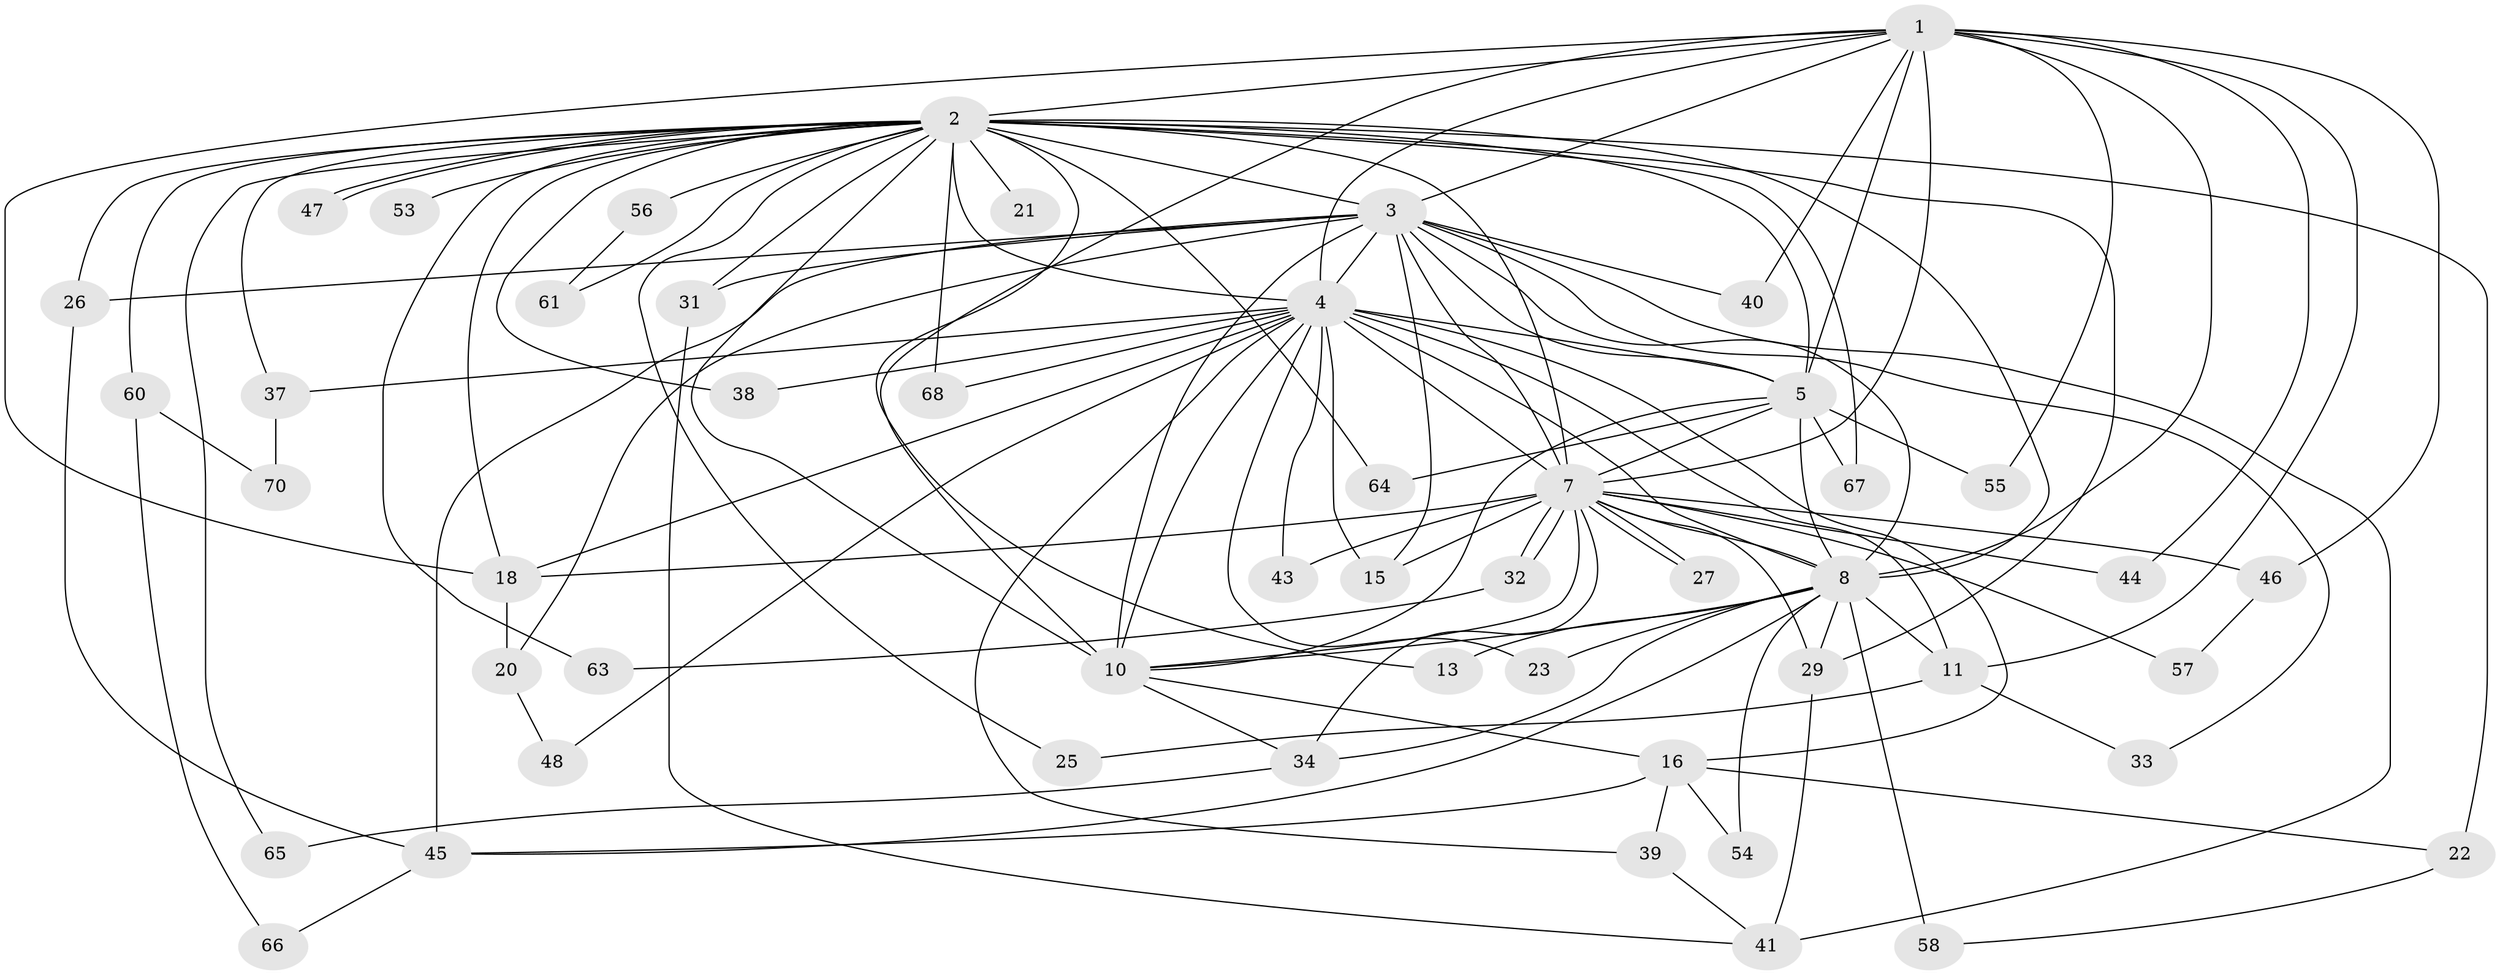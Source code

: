 // Generated by graph-tools (version 1.1) at 2025/51/02/27/25 19:51:50]
// undirected, 51 vertices, 120 edges
graph export_dot {
graph [start="1"]
  node [color=gray90,style=filled];
  1 [super="+28"];
  2 [super="+9"];
  3 [super="+12"];
  4 [super="+6"];
  5 [super="+62"];
  7 [super="+14"];
  8 [super="+42"];
  10;
  11 [super="+17"];
  13;
  15 [super="+35"];
  16 [super="+24"];
  18 [super="+19"];
  20 [super="+59"];
  21;
  22;
  23;
  25;
  26 [super="+52"];
  27;
  29 [super="+30"];
  31 [super="+50"];
  32;
  33;
  34 [super="+36"];
  37 [super="+49"];
  38;
  39;
  40;
  41 [super="+69"];
  43;
  44;
  45 [super="+51"];
  46;
  47;
  48;
  53;
  54;
  55;
  56;
  57;
  58;
  60;
  61;
  63;
  64;
  65;
  66;
  67;
  68;
  70;
  1 -- 2 [weight=2];
  1 -- 3;
  1 -- 4 [weight=2];
  1 -- 5;
  1 -- 7;
  1 -- 8;
  1 -- 10;
  1 -- 44;
  1 -- 46;
  1 -- 55;
  1 -- 40;
  1 -- 11;
  1 -- 18;
  2 -- 3 [weight=3];
  2 -- 4 [weight=4];
  2 -- 5 [weight=2];
  2 -- 7 [weight=2];
  2 -- 8 [weight=3];
  2 -- 10 [weight=2];
  2 -- 18;
  2 -- 21 [weight=2];
  2 -- 25;
  2 -- 26;
  2 -- 37 [weight=2];
  2 -- 38;
  2 -- 47;
  2 -- 47;
  2 -- 53 [weight=2];
  2 -- 56 [weight=2];
  2 -- 63;
  2 -- 64;
  2 -- 65;
  2 -- 67;
  2 -- 68;
  2 -- 13;
  2 -- 22;
  2 -- 31;
  2 -- 60;
  2 -- 61;
  2 -- 29;
  3 -- 4 [weight=2];
  3 -- 5;
  3 -- 7 [weight=2];
  3 -- 8;
  3 -- 10;
  3 -- 26;
  3 -- 33;
  3 -- 40;
  3 -- 41;
  3 -- 31;
  3 -- 45;
  3 -- 15;
  3 -- 20;
  4 -- 5 [weight=3];
  4 -- 7 [weight=2];
  4 -- 8 [weight=2];
  4 -- 10 [weight=2];
  4 -- 11;
  4 -- 37;
  4 -- 48;
  4 -- 68;
  4 -- 15;
  4 -- 16;
  4 -- 18;
  4 -- 23;
  4 -- 38;
  4 -- 39;
  4 -- 43;
  5 -- 7;
  5 -- 8;
  5 -- 10;
  5 -- 55;
  5 -- 64;
  5 -- 67;
  7 -- 8;
  7 -- 10;
  7 -- 15;
  7 -- 27;
  7 -- 27;
  7 -- 29;
  7 -- 32;
  7 -- 32;
  7 -- 43;
  7 -- 44;
  7 -- 46;
  7 -- 34;
  7 -- 57;
  7 -- 18;
  8 -- 10;
  8 -- 11;
  8 -- 13;
  8 -- 23;
  8 -- 29;
  8 -- 45;
  8 -- 58;
  8 -- 54;
  8 -- 34;
  10 -- 16;
  10 -- 34;
  11 -- 25;
  11 -- 33;
  16 -- 22;
  16 -- 54;
  16 -- 39;
  16 -- 45;
  18 -- 20;
  20 -- 48;
  22 -- 58;
  26 -- 45;
  29 -- 41;
  31 -- 41;
  32 -- 63;
  34 -- 65;
  37 -- 70;
  39 -- 41;
  45 -- 66;
  46 -- 57;
  56 -- 61;
  60 -- 66;
  60 -- 70;
}

